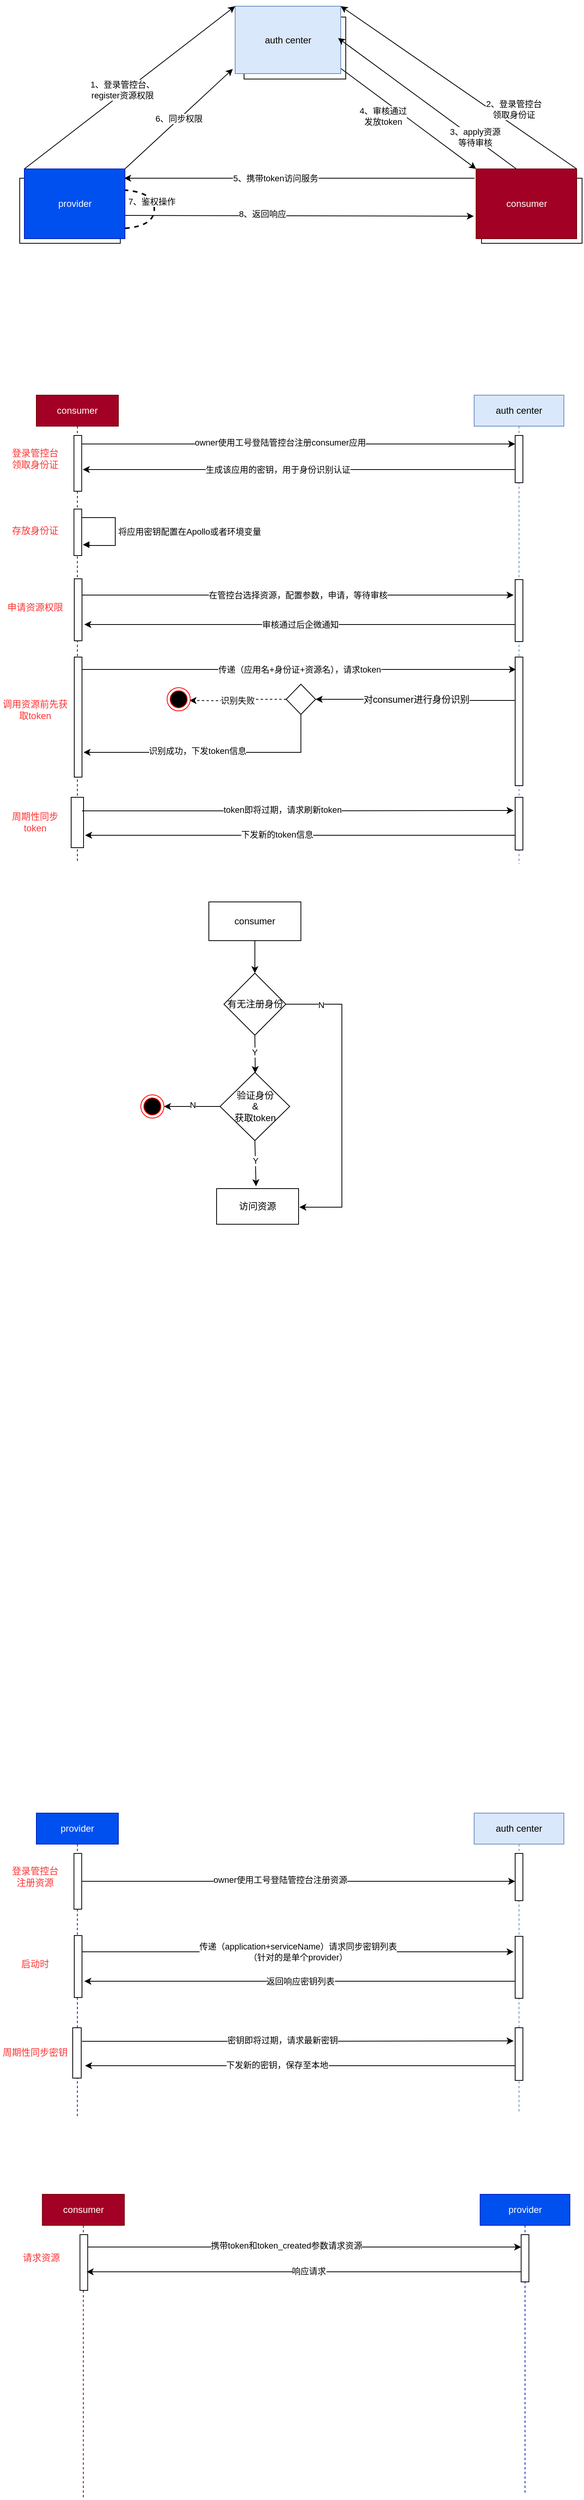 <mxfile version="15.2.1" type="github">
  <diagram id="C5RBs43oDa-KdzZeNtuy" name="Page-1">
    <mxGraphModel dx="1426" dy="-420" grid="0" gridSize="10" guides="1" tooltips="1" connect="1" arrows="1" fold="1" page="1" pageScale="1" pageWidth="827" pageHeight="1169" math="0" shadow="0">
      <root>
        <mxCell id="WIyWlLk6GJQsqaUBKTNV-0" />
        <mxCell id="WIyWlLk6GJQsqaUBKTNV-1" parent="WIyWlLk6GJQsqaUBKTNV-0" />
        <mxCell id="JHoGeUMgcDAlhT3e80eg-0" value="auth center" style="shape=umlLifeline;perimeter=lifelinePerimeter;whiteSpace=wrap;html=1;container=1;collapsible=0;recursiveResize=0;outlineConnect=0;fillColor=#dae8fc;strokeColor=#6c8ebf;" vertex="1" parent="WIyWlLk6GJQsqaUBKTNV-1">
          <mxGeometry x="649" y="1710" width="116" height="605" as="geometry" />
        </mxCell>
        <mxCell id="JHoGeUMgcDAlhT3e80eg-33" value="" style="html=1;points=[];perimeter=orthogonalPerimeter;" vertex="1" parent="JHoGeUMgcDAlhT3e80eg-0">
          <mxGeometry x="53" y="338" width="10" height="166" as="geometry" />
        </mxCell>
        <mxCell id="JHoGeUMgcDAlhT3e80eg-51" value="" style="html=1;points=[];perimeter=orthogonalPerimeter;strokeColor=#000000;fillColor=#FFFFFF;" vertex="1" parent="JHoGeUMgcDAlhT3e80eg-0">
          <mxGeometry x="53" y="519" width="10" height="68" as="geometry" />
        </mxCell>
        <mxCell id="JHoGeUMgcDAlhT3e80eg-97" value="" style="html=1;points=[];perimeter=orthogonalPerimeter;strokeColor=#000000;fillColor=#FFFFFF;" vertex="1" parent="JHoGeUMgcDAlhT3e80eg-0">
          <mxGeometry x="53" y="238" width="10" height="80" as="geometry" />
        </mxCell>
        <mxCell id="JHoGeUMgcDAlhT3e80eg-1" value="consumer" style="shape=umlLifeline;perimeter=lifelinePerimeter;whiteSpace=wrap;html=1;container=1;collapsible=0;recursiveResize=0;outlineConnect=0;fillColor=#a20025;strokeColor=#6F0000;fontColor=#ffffff;" vertex="1" parent="WIyWlLk6GJQsqaUBKTNV-1">
          <mxGeometry x="83" y="1710" width="106" height="604" as="geometry" />
        </mxCell>
        <mxCell id="JHoGeUMgcDAlhT3e80eg-17" value="" style="html=1;points=[];perimeter=orthogonalPerimeter;" vertex="1" parent="JHoGeUMgcDAlhT3e80eg-1">
          <mxGeometry x="48.62" y="52" width="10" height="72" as="geometry" />
        </mxCell>
        <mxCell id="JHoGeUMgcDAlhT3e80eg-32" value="" style="html=1;points=[];perimeter=orthogonalPerimeter;" vertex="1" parent="JHoGeUMgcDAlhT3e80eg-1">
          <mxGeometry x="49" y="338" width="10" height="155" as="geometry" />
        </mxCell>
        <mxCell id="JHoGeUMgcDAlhT3e80eg-50" value="" style="html=1;points=[];perimeter=orthogonalPerimeter;strokeColor=#000000;fillColor=#FFFFFF;" vertex="1" parent="JHoGeUMgcDAlhT3e80eg-1">
          <mxGeometry x="45" y="519" width="16" height="65" as="geometry" />
        </mxCell>
        <mxCell id="JHoGeUMgcDAlhT3e80eg-96" value="" style="html=1;points=[];perimeter=orthogonalPerimeter;strokeColor=#000000;fillColor=#FFFFFF;" vertex="1" parent="JHoGeUMgcDAlhT3e80eg-1">
          <mxGeometry x="49" y="237" width="10" height="80" as="geometry" />
        </mxCell>
        <mxCell id="JHoGeUMgcDAlhT3e80eg-100" value="登录管控台&lt;br&gt;领取身份证" style="text;html=1;strokeColor=none;fillColor=none;align=center;verticalAlign=middle;whiteSpace=wrap;rounded=0;fontColor=#FF3333;" vertex="1" parent="JHoGeUMgcDAlhT3e80eg-1">
          <mxGeometry x="-47" y="64" width="91" height="36" as="geometry" />
        </mxCell>
        <mxCell id="JHoGeUMgcDAlhT3e80eg-22" style="edgeStyle=orthogonalEdgeStyle;rounded=0;orthogonalLoop=1;jettySize=auto;html=1;entryX=1.138;entryY=0.504;entryDx=0;entryDy=0;entryPerimeter=0;" edge="1" parent="WIyWlLk6GJQsqaUBKTNV-1">
          <mxGeometry relative="1" as="geometry">
            <mxPoint x="702" y="1805.976" as="sourcePoint" />
            <mxPoint x="143" y="1805.976" as="targetPoint" />
          </mxGeometry>
        </mxCell>
        <mxCell id="JHoGeUMgcDAlhT3e80eg-24" value="生成该应用的密钥，用于身份识别认证" style="edgeLabel;html=1;align=center;verticalAlign=middle;resizable=0;points=[];" vertex="1" connectable="0" parent="JHoGeUMgcDAlhT3e80eg-22">
          <mxGeometry x="0.374" relative="1" as="geometry">
            <mxPoint x="77" as="offset" />
          </mxGeometry>
        </mxCell>
        <mxCell id="JHoGeUMgcDAlhT3e80eg-18" value="" style="html=1;points=[];perimeter=orthogonalPerimeter;" vertex="1" parent="WIyWlLk6GJQsqaUBKTNV-1">
          <mxGeometry x="702" y="1762" width="10" height="61" as="geometry" />
        </mxCell>
        <mxCell id="JHoGeUMgcDAlhT3e80eg-19" style="edgeStyle=orthogonalEdgeStyle;rounded=0;orthogonalLoop=1;jettySize=auto;html=1;" edge="1" parent="WIyWlLk6GJQsqaUBKTNV-1">
          <mxGeometry relative="1" as="geometry">
            <mxPoint x="141.62" y="1773" as="sourcePoint" />
            <mxPoint x="702" y="1773" as="targetPoint" />
            <Array as="points">
              <mxPoint x="616" y="1773" />
              <mxPoint x="616" y="1773" />
            </Array>
          </mxGeometry>
        </mxCell>
        <mxCell id="JHoGeUMgcDAlhT3e80eg-20" value="owner使用工号登陆管控台注册consumer应用" style="edgeLabel;html=1;align=center;verticalAlign=middle;resizable=0;points=[];" vertex="1" connectable="0" parent="JHoGeUMgcDAlhT3e80eg-19">
          <mxGeometry x="-0.432" y="1" relative="1" as="geometry">
            <mxPoint x="97" y="-1" as="offset" />
          </mxGeometry>
        </mxCell>
        <mxCell id="JHoGeUMgcDAlhT3e80eg-27" value="" style="html=1;points=[];perimeter=orthogonalPerimeter;" vertex="1" parent="WIyWlLk6GJQsqaUBKTNV-1">
          <mxGeometry x="131.62" y="1857" width="10" height="60" as="geometry" />
        </mxCell>
        <mxCell id="JHoGeUMgcDAlhT3e80eg-31" value="将应用密钥配置在Apollo或者环境变量" style="edgeStyle=orthogonalEdgeStyle;html=1;align=left;spacingLeft=2;endArrow=block;rounded=0;entryX=1.138;entryY=0.767;entryDx=0;entryDy=0;entryPerimeter=0;" edge="1" target="JHoGeUMgcDAlhT3e80eg-27" parent="WIyWlLk6GJQsqaUBKTNV-1">
          <mxGeometry relative="1" as="geometry">
            <mxPoint x="141.62" y="1868" as="sourcePoint" />
            <Array as="points">
              <mxPoint x="185" y="1868" />
              <mxPoint x="185" y="1904" />
              <mxPoint x="147" y="1904" />
              <mxPoint x="147" y="1903" />
            </Array>
            <mxPoint x="147" y="1904" as="targetPoint" />
          </mxGeometry>
        </mxCell>
        <mxCell id="JHoGeUMgcDAlhT3e80eg-34" value="传递（应用名+身份证+资源名），请求token" style="edgeStyle=orthogonalEdgeStyle;rounded=0;orthogonalLoop=1;jettySize=auto;html=1;entryX=0.1;entryY=0.5;entryDx=0;entryDy=0;entryPerimeter=0;" edge="1" parent="WIyWlLk6GJQsqaUBKTNV-1">
          <mxGeometry relative="1" as="geometry">
            <mxPoint x="142" y="2064" as="sourcePoint" />
            <mxPoint x="703" y="2064" as="targetPoint" />
          </mxGeometry>
        </mxCell>
        <mxCell id="JHoGeUMgcDAlhT3e80eg-41" style="edgeStyle=orthogonalEdgeStyle;rounded=0;orthogonalLoop=1;jettySize=auto;html=1;endSize=6;strokeColor=#000000;dashed=1;" edge="1" parent="WIyWlLk6GJQsqaUBKTNV-1" source="JHoGeUMgcDAlhT3e80eg-37">
          <mxGeometry relative="1" as="geometry">
            <mxPoint x="281" y="2104" as="targetPoint" />
          </mxGeometry>
        </mxCell>
        <mxCell id="JHoGeUMgcDAlhT3e80eg-42" value="识别失败" style="edgeLabel;html=1;align=center;verticalAlign=middle;resizable=0;points=[];" vertex="1" connectable="0" parent="JHoGeUMgcDAlhT3e80eg-41">
          <mxGeometry x="-0.009" y="-1" relative="1" as="geometry">
            <mxPoint as="offset" />
          </mxGeometry>
        </mxCell>
        <mxCell id="JHoGeUMgcDAlhT3e80eg-48" style="edgeStyle=orthogonalEdgeStyle;rounded=0;orthogonalLoop=1;jettySize=auto;html=1;startArrow=none;startFill=0;endSize=6;strokeColor=#000000;" edge="1" parent="WIyWlLk6GJQsqaUBKTNV-1" source="JHoGeUMgcDAlhT3e80eg-37">
          <mxGeometry relative="1" as="geometry">
            <mxPoint x="144" y="2171" as="targetPoint" />
            <Array as="points">
              <mxPoint x="425" y="2171" />
            </Array>
          </mxGeometry>
        </mxCell>
        <mxCell id="JHoGeUMgcDAlhT3e80eg-49" value="识别成功，下发token信息" style="edgeLabel;html=1;align=center;verticalAlign=middle;resizable=0;points=[];" vertex="1" connectable="0" parent="JHoGeUMgcDAlhT3e80eg-48">
          <mxGeometry x="0.278" y="-1" relative="1" as="geometry">
            <mxPoint x="28" y="-1" as="offset" />
          </mxGeometry>
        </mxCell>
        <mxCell id="JHoGeUMgcDAlhT3e80eg-37" value="" style="rhombus;whiteSpace=wrap;html=1;fillColor=#FFFFFF;strokeColor=#000000;" vertex="1" parent="WIyWlLk6GJQsqaUBKTNV-1">
          <mxGeometry x="406" y="2083" width="38" height="39" as="geometry" />
        </mxCell>
        <mxCell id="JHoGeUMgcDAlhT3e80eg-40" value="&lt;span style=&quot;font-size: 12px ; background-color: rgb(248 , 249 , 250)&quot;&gt;对consumer进行身份识别&lt;/span&gt;" style="edgeStyle=orthogonalEdgeStyle;rounded=0;orthogonalLoop=1;jettySize=auto;html=1;entryX=1;entryY=0.5;entryDx=0;entryDy=0;strokeColor=#000000;endSize=6;" edge="1" parent="WIyWlLk6GJQsqaUBKTNV-1" source="JHoGeUMgcDAlhT3e80eg-33" target="JHoGeUMgcDAlhT3e80eg-37">
          <mxGeometry relative="1" as="geometry">
            <Array as="points">
              <mxPoint x="621" y="2104" />
            </Array>
          </mxGeometry>
        </mxCell>
        <mxCell id="JHoGeUMgcDAlhT3e80eg-47" value="" style="ellipse;html=1;shape=endState;fillColor=#000000;strokeColor=#ff0000;" vertex="1" parent="WIyWlLk6GJQsqaUBKTNV-1">
          <mxGeometry x="252" y="2087.5" width="30" height="30" as="geometry" />
        </mxCell>
        <mxCell id="JHoGeUMgcDAlhT3e80eg-52" style="edgeStyle=orthogonalEdgeStyle;rounded=0;orthogonalLoop=1;jettySize=auto;html=1;entryX=-0.2;entryY=0.4;entryDx=0;entryDy=0;entryPerimeter=0;startArrow=none;startFill=0;endSize=6;strokeColor=#000000;" edge="1" parent="WIyWlLk6GJQsqaUBKTNV-1">
          <mxGeometry relative="1" as="geometry">
            <mxPoint x="142" y="2246.5" as="sourcePoint" />
            <mxPoint x="700" y="2246" as="targetPoint" />
            <Array as="points">
              <mxPoint x="421" y="2246" />
            </Array>
          </mxGeometry>
        </mxCell>
        <mxCell id="JHoGeUMgcDAlhT3e80eg-53" value="token即将过期，请求刷新token" style="edgeLabel;html=1;align=center;verticalAlign=middle;resizable=0;points=[];" vertex="1" connectable="0" parent="JHoGeUMgcDAlhT3e80eg-52">
          <mxGeometry x="-0.072" y="3" relative="1" as="geometry">
            <mxPoint y="1" as="offset" />
          </mxGeometry>
        </mxCell>
        <mxCell id="JHoGeUMgcDAlhT3e80eg-56" style="edgeStyle=orthogonalEdgeStyle;rounded=0;orthogonalLoop=1;jettySize=auto;html=1;startArrow=none;startFill=0;endSize=6;strokeColor=#000000;" edge="1" parent="WIyWlLk6GJQsqaUBKTNV-1" source="JHoGeUMgcDAlhT3e80eg-51">
          <mxGeometry relative="1" as="geometry">
            <mxPoint x="146" y="2278" as="targetPoint" />
            <Array as="points">
              <mxPoint x="528" y="2278" />
              <mxPoint x="528" y="2278" />
            </Array>
          </mxGeometry>
        </mxCell>
        <mxCell id="JHoGeUMgcDAlhT3e80eg-57" value="下发新的token信息" style="edgeLabel;html=1;align=center;verticalAlign=middle;resizable=0;points=[];" vertex="1" connectable="0" parent="JHoGeUMgcDAlhT3e80eg-56">
          <mxGeometry x="0.109" y="-1" relative="1" as="geometry">
            <mxPoint as="offset" />
          </mxGeometry>
        </mxCell>
        <mxCell id="JHoGeUMgcDAlhT3e80eg-58" value="" style="rounded=0;whiteSpace=wrap;html=1;fillColor=#FFFFFF;" vertex="1" parent="WIyWlLk6GJQsqaUBKTNV-1">
          <mxGeometry x="351.5" y="1222" width="131.5" height="80" as="geometry" />
        </mxCell>
        <mxCell id="JHoGeUMgcDAlhT3e80eg-59" value="" style="rounded=0;whiteSpace=wrap;html=1;fillColor=#FFFFFF;" vertex="1" parent="WIyWlLk6GJQsqaUBKTNV-1">
          <mxGeometry x="61.5" y="1430" width="130" height="84" as="geometry" />
        </mxCell>
        <mxCell id="JHoGeUMgcDAlhT3e80eg-60" value="" style="rounded=0;whiteSpace=wrap;html=1;fillColor=#FFFFFF;" vertex="1" parent="WIyWlLk6GJQsqaUBKTNV-1">
          <mxGeometry x="658.5" y="1430" width="130" height="84" as="geometry" />
        </mxCell>
        <mxCell id="JHoGeUMgcDAlhT3e80eg-61" style="edgeStyle=none;rounded=0;orthogonalLoop=1;jettySize=auto;html=1;entryX=0;entryY=0;entryDx=0;entryDy=0;" edge="1" parent="WIyWlLk6GJQsqaUBKTNV-1" target="JHoGeUMgcDAlhT3e80eg-72">
          <mxGeometry relative="1" as="geometry">
            <mxPoint x="450.5" y="1269" as="sourcePoint" />
          </mxGeometry>
        </mxCell>
        <mxCell id="JHoGeUMgcDAlhT3e80eg-62" value="4、审核通过&lt;br&gt;发放token" style="edgeLabel;html=1;align=center;verticalAlign=middle;resizable=0;points=[];" vertex="1" connectable="0" parent="JHoGeUMgcDAlhT3e80eg-61">
          <mxGeometry x="0.027" relative="1" as="geometry">
            <mxPoint x="-23" y="4" as="offset" />
          </mxGeometry>
        </mxCell>
        <mxCell id="JHoGeUMgcDAlhT3e80eg-63" value="auth center" style="rounded=0;whiteSpace=wrap;html=1;fillColor=#dae8fc;strokeColor=#6c8ebf;" vertex="1" parent="WIyWlLk6GJQsqaUBKTNV-1">
          <mxGeometry x="340" y="1208" width="136.5" height="87" as="geometry" />
        </mxCell>
        <mxCell id="JHoGeUMgcDAlhT3e80eg-69" value="2、登录管控台&lt;br&gt;领取身份证" style="edgeStyle=none;rounded=0;orthogonalLoop=1;jettySize=auto;html=1;exitX=1;exitY=0;exitDx=0;exitDy=0;entryX=1;entryY=0;entryDx=0;entryDy=0;" edge="1" parent="WIyWlLk6GJQsqaUBKTNV-1" source="JHoGeUMgcDAlhT3e80eg-72" target="JHoGeUMgcDAlhT3e80eg-63">
          <mxGeometry x="-0.402" y="-17" relative="1" as="geometry">
            <mxPoint x="461" y="1212" as="targetPoint" />
            <mxPoint as="offset" />
          </mxGeometry>
        </mxCell>
        <mxCell id="JHoGeUMgcDAlhT3e80eg-70" style="edgeStyle=none;rounded=0;orthogonalLoop=1;jettySize=auto;html=1;entryX=0.992;entryY=0.133;entryDx=0;entryDy=0;entryPerimeter=0;" edge="1" parent="WIyWlLk6GJQsqaUBKTNV-1" target="JHoGeUMgcDAlhT3e80eg-80">
          <mxGeometry relative="1" as="geometry">
            <mxPoint x="649.5" y="1430" as="sourcePoint" />
            <mxPoint x="203.5" y="1427" as="targetPoint" />
          </mxGeometry>
        </mxCell>
        <mxCell id="JHoGeUMgcDAlhT3e80eg-71" value="5、携带token访问服务" style="edgeLabel;html=1;align=center;verticalAlign=middle;resizable=0;points=[];" vertex="1" connectable="0" parent="JHoGeUMgcDAlhT3e80eg-70">
          <mxGeometry x="0.14" relative="1" as="geometry">
            <mxPoint as="offset" />
          </mxGeometry>
        </mxCell>
        <mxCell id="JHoGeUMgcDAlhT3e80eg-86" style="edgeStyle=none;rounded=0;orthogonalLoop=1;jettySize=auto;html=1;entryX=1.023;entryY=0.338;entryDx=0;entryDy=0;entryPerimeter=0;startArrow=none;startFill=0;endSize=6;strokeColor=#000000;exitX=0.5;exitY=0;exitDx=0;exitDy=0;" edge="1" parent="WIyWlLk6GJQsqaUBKTNV-1">
          <mxGeometry relative="1" as="geometry">
            <mxPoint x="703.5" y="1418" as="sourcePoint" />
            <mxPoint x="473.024" y="1249.04" as="targetPoint" />
          </mxGeometry>
        </mxCell>
        <mxCell id="JHoGeUMgcDAlhT3e80eg-87" value="3、apply资源&lt;br&gt;等待审核" style="edgeLabel;html=1;align=center;verticalAlign=middle;resizable=0;points=[];" vertex="1" connectable="0" parent="JHoGeUMgcDAlhT3e80eg-86">
          <mxGeometry x="0.09" y="1" relative="1" as="geometry">
            <mxPoint x="72" y="50" as="offset" />
          </mxGeometry>
        </mxCell>
        <mxCell id="JHoGeUMgcDAlhT3e80eg-72" value="consumer" style="rounded=0;whiteSpace=wrap;html=1;fillColor=#a20025;strokeColor=#6F0000;fontColor=#ffffff;" vertex="1" parent="WIyWlLk6GJQsqaUBKTNV-1">
          <mxGeometry x="651.5" y="1418" width="130" height="90" as="geometry" />
        </mxCell>
        <mxCell id="JHoGeUMgcDAlhT3e80eg-73" style="edgeStyle=none;rounded=0;orthogonalLoop=1;jettySize=auto;html=1;entryX=0;entryY=0;entryDx=0;entryDy=0;exitX=0;exitY=0;exitDx=0;exitDy=0;" edge="1" parent="WIyWlLk6GJQsqaUBKTNV-1" source="JHoGeUMgcDAlhT3e80eg-80" target="JHoGeUMgcDAlhT3e80eg-63">
          <mxGeometry relative="1" as="geometry">
            <mxPoint x="283.5" y="1214" as="targetPoint" />
          </mxGeometry>
        </mxCell>
        <mxCell id="JHoGeUMgcDAlhT3e80eg-74" value="1、登录管控台、&lt;br&gt;register资源权限" style="edgeLabel;html=1;align=center;verticalAlign=middle;resizable=0;points=[];" vertex="1" connectable="0" parent="JHoGeUMgcDAlhT3e80eg-73">
          <mxGeometry x="-0.053" y="4" relative="1" as="geometry">
            <mxPoint as="offset" />
          </mxGeometry>
        </mxCell>
        <mxCell id="JHoGeUMgcDAlhT3e80eg-75" value="6、同步权限" style="edgeStyle=none;rounded=0;orthogonalLoop=1;jettySize=auto;html=1;exitX=1;exitY=0;exitDx=0;exitDy=0;entryX=-0.022;entryY=0.931;entryDx=0;entryDy=0;entryPerimeter=0;" edge="1" parent="WIyWlLk6GJQsqaUBKTNV-1" source="JHoGeUMgcDAlhT3e80eg-80" target="JHoGeUMgcDAlhT3e80eg-63">
          <mxGeometry relative="1" as="geometry" />
        </mxCell>
        <mxCell id="JHoGeUMgcDAlhT3e80eg-76" style="edgeStyle=none;rounded=0;orthogonalLoop=1;jettySize=auto;html=1;exitX=1;exitY=0.667;exitDx=0;exitDy=0;exitPerimeter=0;" edge="1" parent="WIyWlLk6GJQsqaUBKTNV-1" source="JHoGeUMgcDAlhT3e80eg-80">
          <mxGeometry relative="1" as="geometry">
            <mxPoint x="203.5" y="1478.5" as="sourcePoint" />
            <mxPoint x="648.5" y="1479" as="targetPoint" />
          </mxGeometry>
        </mxCell>
        <mxCell id="JHoGeUMgcDAlhT3e80eg-77" value="8、返回响应" style="edgeLabel;html=1;align=center;verticalAlign=middle;resizable=0;points=[];" vertex="1" connectable="0" parent="JHoGeUMgcDAlhT3e80eg-76">
          <mxGeometry x="-0.215" y="3" relative="1" as="geometry">
            <mxPoint as="offset" />
          </mxGeometry>
        </mxCell>
        <mxCell id="JHoGeUMgcDAlhT3e80eg-78" value="" style="endArrow=none;dashed=1;html=1;strokeWidth=2;edgeStyle=orthogonalEdgeStyle;curved=1;" edge="1" parent="WIyWlLk6GJQsqaUBKTNV-1">
          <mxGeometry width="50" height="50" relative="1" as="geometry">
            <mxPoint x="185.5" y="1495" as="sourcePoint" />
            <mxPoint x="185.5" y="1445" as="targetPoint" />
            <Array as="points">
              <mxPoint x="235.5" y="1495" />
              <mxPoint x="235.5" y="1445" />
            </Array>
          </mxGeometry>
        </mxCell>
        <mxCell id="JHoGeUMgcDAlhT3e80eg-79" value="7、鉴权操作" style="edgeLabel;html=1;align=center;verticalAlign=middle;resizable=0;points=[];" vertex="1" connectable="0" parent="JHoGeUMgcDAlhT3e80eg-78">
          <mxGeometry x="0.133" y="4" relative="1" as="geometry">
            <mxPoint as="offset" />
          </mxGeometry>
        </mxCell>
        <mxCell id="JHoGeUMgcDAlhT3e80eg-80" value="provider" style="rounded=0;whiteSpace=wrap;html=1;fillColor=#0050ef;strokeColor=#001DBC;fontColor=#ffffff;" vertex="1" parent="WIyWlLk6GJQsqaUBKTNV-1">
          <mxGeometry x="67.5" y="1418" width="130" height="90" as="geometry" />
        </mxCell>
        <mxCell id="JHoGeUMgcDAlhT3e80eg-98" value="在管控台选择资源，配置参数，申请，等待审核" style="edgeStyle=none;rounded=0;orthogonalLoop=1;jettySize=auto;html=1;startArrow=none;startFill=0;endSize=6;strokeColor=#000000;" edge="1" parent="WIyWlLk6GJQsqaUBKTNV-1">
          <mxGeometry relative="1" as="geometry">
            <mxPoint x="142" y="1968" as="sourcePoint" />
            <mxPoint x="700" y="1968" as="targetPoint" />
          </mxGeometry>
        </mxCell>
        <mxCell id="JHoGeUMgcDAlhT3e80eg-99" value="审核通过后企微通知" style="edgeStyle=none;rounded=0;orthogonalLoop=1;jettySize=auto;html=1;startArrow=none;startFill=0;endSize=6;strokeColor=#000000;" edge="1" parent="WIyWlLk6GJQsqaUBKTNV-1">
          <mxGeometry relative="1" as="geometry">
            <mxPoint x="702" y="2006" as="sourcePoint" />
            <mxPoint x="145" y="2006" as="targetPoint" />
          </mxGeometry>
        </mxCell>
        <mxCell id="JHoGeUMgcDAlhT3e80eg-101" value="存放身份证" style="text;html=1;strokeColor=none;fillColor=none;align=center;verticalAlign=middle;whiteSpace=wrap;rounded=0;fontColor=#FF3333;" vertex="1" parent="WIyWlLk6GJQsqaUBKTNV-1">
          <mxGeometry x="36" y="1867" width="91" height="36" as="geometry" />
        </mxCell>
        <mxCell id="JHoGeUMgcDAlhT3e80eg-102" value="申请资源权限" style="text;html=1;strokeColor=none;fillColor=none;align=center;verticalAlign=middle;whiteSpace=wrap;rounded=0;fontColor=#FF3333;" vertex="1" parent="WIyWlLk6GJQsqaUBKTNV-1">
          <mxGeometry x="36" y="1966" width="91" height="36" as="geometry" />
        </mxCell>
        <mxCell id="JHoGeUMgcDAlhT3e80eg-103" value="调用资源前先获取token" style="text;html=1;strokeColor=none;fillColor=none;align=center;verticalAlign=middle;whiteSpace=wrap;rounded=0;fontColor=#FF3333;" vertex="1" parent="WIyWlLk6GJQsqaUBKTNV-1">
          <mxGeometry x="36" y="2098" width="91" height="36" as="geometry" />
        </mxCell>
        <mxCell id="JHoGeUMgcDAlhT3e80eg-104" value="周期性同步token" style="text;html=1;strokeColor=none;fillColor=none;align=center;verticalAlign=middle;whiteSpace=wrap;rounded=0;fontColor=#FF3333;" vertex="1" parent="WIyWlLk6GJQsqaUBKTNV-1">
          <mxGeometry x="36" y="2243" width="91" height="36" as="geometry" />
        </mxCell>
        <mxCell id="JHoGeUMgcDAlhT3e80eg-116" value="auth center" style="shape=umlLifeline;perimeter=lifelinePerimeter;whiteSpace=wrap;html=1;container=1;collapsible=0;recursiveResize=0;outlineConnect=0;fillColor=#dae8fc;strokeColor=#6c8ebf;" vertex="1" parent="WIyWlLk6GJQsqaUBKTNV-1">
          <mxGeometry x="649" y="3540" width="116" height="385" as="geometry" />
        </mxCell>
        <mxCell id="JHoGeUMgcDAlhT3e80eg-118" value="" style="html=1;points=[];perimeter=orthogonalPerimeter;strokeColor=#000000;fillColor=#FFFFFF;" vertex="1" parent="JHoGeUMgcDAlhT3e80eg-116">
          <mxGeometry x="53" y="277" width="10" height="68" as="geometry" />
        </mxCell>
        <mxCell id="JHoGeUMgcDAlhT3e80eg-119" value="" style="html=1;points=[];perimeter=orthogonalPerimeter;strokeColor=#000000;fillColor=#FFFFFF;" vertex="1" parent="JHoGeUMgcDAlhT3e80eg-116">
          <mxGeometry x="53" y="159" width="10" height="80" as="geometry" />
        </mxCell>
        <mxCell id="JHoGeUMgcDAlhT3e80eg-120" value="provider" style="shape=umlLifeline;perimeter=lifelinePerimeter;whiteSpace=wrap;html=1;container=1;collapsible=0;recursiveResize=0;outlineConnect=0;fillColor=#0050ef;strokeColor=#001DBC;fontColor=#ffffff;" vertex="1" parent="WIyWlLk6GJQsqaUBKTNV-1">
          <mxGeometry x="83" y="3540" width="106" height="393" as="geometry" />
        </mxCell>
        <mxCell id="JHoGeUMgcDAlhT3e80eg-121" value="" style="html=1;points=[];perimeter=orthogonalPerimeter;" vertex="1" parent="JHoGeUMgcDAlhT3e80eg-120">
          <mxGeometry x="48.62" y="52" width="10" height="72" as="geometry" />
        </mxCell>
        <mxCell id="JHoGeUMgcDAlhT3e80eg-123" value="" style="html=1;points=[];perimeter=orthogonalPerimeter;strokeColor=#000000;fillColor=#FFFFFF;" vertex="1" parent="JHoGeUMgcDAlhT3e80eg-120">
          <mxGeometry x="47" y="277" width="11" height="65" as="geometry" />
        </mxCell>
        <mxCell id="JHoGeUMgcDAlhT3e80eg-124" value="" style="html=1;points=[];perimeter=orthogonalPerimeter;strokeColor=#000000;fillColor=#FFFFFF;" vertex="1" parent="JHoGeUMgcDAlhT3e80eg-120">
          <mxGeometry x="49" y="158" width="10" height="80" as="geometry" />
        </mxCell>
        <mxCell id="JHoGeUMgcDAlhT3e80eg-125" value="登录管控台&lt;br&gt;注册资源" style="text;html=1;strokeColor=none;fillColor=none;align=center;verticalAlign=middle;whiteSpace=wrap;rounded=0;fontColor=#FF3333;" vertex="1" parent="JHoGeUMgcDAlhT3e80eg-120">
          <mxGeometry x="-47" y="64" width="91" height="36" as="geometry" />
        </mxCell>
        <mxCell id="JHoGeUMgcDAlhT3e80eg-128" value="" style="html=1;points=[];perimeter=orthogonalPerimeter;" vertex="1" parent="WIyWlLk6GJQsqaUBKTNV-1">
          <mxGeometry x="702" y="3592" width="10" height="61" as="geometry" />
        </mxCell>
        <mxCell id="JHoGeUMgcDAlhT3e80eg-129" style="edgeStyle=orthogonalEdgeStyle;rounded=0;orthogonalLoop=1;jettySize=auto;html=1;" edge="1" parent="WIyWlLk6GJQsqaUBKTNV-1">
          <mxGeometry relative="1" as="geometry">
            <mxPoint x="141.62" y="3628" as="sourcePoint" />
            <mxPoint x="702" y="3628" as="targetPoint" />
            <Array as="points">
              <mxPoint x="616" y="3628" />
              <mxPoint x="616" y="3628" />
            </Array>
          </mxGeometry>
        </mxCell>
        <mxCell id="JHoGeUMgcDAlhT3e80eg-130" value="owner使用工号登陆管控台注册资源" style="edgeLabel;html=1;align=center;verticalAlign=middle;resizable=0;points=[];" vertex="1" connectable="0" parent="JHoGeUMgcDAlhT3e80eg-129">
          <mxGeometry x="-0.432" y="1" relative="1" as="geometry">
            <mxPoint x="97" y="-1" as="offset" />
          </mxGeometry>
        </mxCell>
        <mxCell id="JHoGeUMgcDAlhT3e80eg-141" style="edgeStyle=orthogonalEdgeStyle;rounded=0;orthogonalLoop=1;jettySize=auto;html=1;entryX=-0.2;entryY=0.4;entryDx=0;entryDy=0;entryPerimeter=0;startArrow=none;startFill=0;endSize=6;strokeColor=#000000;" edge="1" parent="WIyWlLk6GJQsqaUBKTNV-1">
          <mxGeometry relative="1" as="geometry">
            <mxPoint x="142" y="3834.5" as="sourcePoint" />
            <mxPoint x="700" y="3834" as="targetPoint" />
            <Array as="points">
              <mxPoint x="421" y="3834" />
            </Array>
          </mxGeometry>
        </mxCell>
        <mxCell id="JHoGeUMgcDAlhT3e80eg-142" value="密钥即将过期，请求最新密钥" style="edgeLabel;html=1;align=center;verticalAlign=middle;resizable=0;points=[];" vertex="1" connectable="0" parent="JHoGeUMgcDAlhT3e80eg-141">
          <mxGeometry x="-0.072" y="3" relative="1" as="geometry">
            <mxPoint y="1" as="offset" />
          </mxGeometry>
        </mxCell>
        <mxCell id="JHoGeUMgcDAlhT3e80eg-143" style="edgeStyle=orthogonalEdgeStyle;rounded=0;orthogonalLoop=1;jettySize=auto;html=1;startArrow=none;startFill=0;endSize=6;strokeColor=#000000;" edge="1" parent="WIyWlLk6GJQsqaUBKTNV-1" source="JHoGeUMgcDAlhT3e80eg-118">
          <mxGeometry relative="1" as="geometry">
            <mxPoint x="146" y="3866" as="targetPoint" />
            <Array as="points">
              <mxPoint x="528" y="3866" />
              <mxPoint x="528" y="3866" />
            </Array>
          </mxGeometry>
        </mxCell>
        <mxCell id="JHoGeUMgcDAlhT3e80eg-144" value="下发新的密钥，保存至本地" style="edgeLabel;html=1;align=center;verticalAlign=middle;resizable=0;points=[];" vertex="1" connectable="0" parent="JHoGeUMgcDAlhT3e80eg-143">
          <mxGeometry x="0.109" y="-1" relative="1" as="geometry">
            <mxPoint as="offset" />
          </mxGeometry>
        </mxCell>
        <mxCell id="JHoGeUMgcDAlhT3e80eg-145" value="传递（application+serviceName）请求同步密钥列表&lt;br&gt;（针对的是单个provider）" style="edgeStyle=none;rounded=0;orthogonalLoop=1;jettySize=auto;html=1;startArrow=none;startFill=0;endSize=6;strokeColor=#000000;" edge="1" parent="WIyWlLk6GJQsqaUBKTNV-1">
          <mxGeometry relative="1" as="geometry">
            <mxPoint x="142" y="3719" as="sourcePoint" />
            <mxPoint x="700" y="3719" as="targetPoint" />
          </mxGeometry>
        </mxCell>
        <mxCell id="JHoGeUMgcDAlhT3e80eg-146" value="返回响应密钥列表" style="edgeStyle=none;rounded=0;orthogonalLoop=1;jettySize=auto;html=1;startArrow=none;startFill=0;endSize=6;strokeColor=#000000;" edge="1" parent="WIyWlLk6GJQsqaUBKTNV-1">
          <mxGeometry relative="1" as="geometry">
            <mxPoint x="702" y="3757" as="sourcePoint" />
            <mxPoint x="145" y="3757" as="targetPoint" />
          </mxGeometry>
        </mxCell>
        <mxCell id="JHoGeUMgcDAlhT3e80eg-148" value="启动时" style="text;html=1;strokeColor=none;fillColor=none;align=center;verticalAlign=middle;whiteSpace=wrap;rounded=0;fontColor=#FF3333;" vertex="1" parent="WIyWlLk6GJQsqaUBKTNV-1">
          <mxGeometry x="36" y="3717" width="91" height="36" as="geometry" />
        </mxCell>
        <mxCell id="JHoGeUMgcDAlhT3e80eg-150" value="周期性同步密钥" style="text;html=1;strokeColor=none;fillColor=none;align=center;verticalAlign=middle;whiteSpace=wrap;rounded=0;fontColor=#FF3333;" vertex="1" parent="WIyWlLk6GJQsqaUBKTNV-1">
          <mxGeometry x="36" y="3831" width="91" height="36" as="geometry" />
        </mxCell>
        <mxCell id="JHoGeUMgcDAlhT3e80eg-154" style="edgeStyle=none;rounded=0;orthogonalLoop=1;jettySize=auto;html=1;exitX=0.5;exitY=1;exitDx=0;exitDy=0;entryX=0.5;entryY=0;entryDx=0;entryDy=0;fontColor=#000000;startArrow=none;startFill=0;endSize=6;strokeColor=#000000;" edge="1" parent="WIyWlLk6GJQsqaUBKTNV-1" source="JHoGeUMgcDAlhT3e80eg-151" target="JHoGeUMgcDAlhT3e80eg-152">
          <mxGeometry relative="1" as="geometry" />
        </mxCell>
        <mxCell id="JHoGeUMgcDAlhT3e80eg-151" value="consumer" style="rounded=0;whiteSpace=wrap;html=1;fontColor=#000000;strokeColor=#000000;fillColor=#FFFFFF;" vertex="1" parent="WIyWlLk6GJQsqaUBKTNV-1">
          <mxGeometry x="306" y="2364" width="119" height="50" as="geometry" />
        </mxCell>
        <mxCell id="JHoGeUMgcDAlhT3e80eg-155" style="edgeStyle=none;rounded=0;orthogonalLoop=1;jettySize=auto;html=1;exitX=0.5;exitY=1;exitDx=0;exitDy=0;fontColor=#000000;startArrow=none;startFill=0;endSize=6;strokeColor=#000000;" edge="1" parent="WIyWlLk6GJQsqaUBKTNV-1" source="JHoGeUMgcDAlhT3e80eg-152">
          <mxGeometry relative="1" as="geometry">
            <mxPoint x="366" y="2585" as="targetPoint" />
          </mxGeometry>
        </mxCell>
        <mxCell id="JHoGeUMgcDAlhT3e80eg-163" value="Y" style="edgeLabel;html=1;align=center;verticalAlign=middle;resizable=0;points=[];fontColor=#000000;" vertex="1" connectable="0" parent="JHoGeUMgcDAlhT3e80eg-155">
          <mxGeometry x="-0.102" y="-1" relative="1" as="geometry">
            <mxPoint as="offset" />
          </mxGeometry>
        </mxCell>
        <mxCell id="JHoGeUMgcDAlhT3e80eg-162" style="edgeStyle=orthogonalEdgeStyle;rounded=0;orthogonalLoop=1;jettySize=auto;html=1;fontColor=#000000;startArrow=none;startFill=0;endSize=6;strokeColor=#000000;" edge="1" parent="WIyWlLk6GJQsqaUBKTNV-1" source="JHoGeUMgcDAlhT3e80eg-152">
          <mxGeometry relative="1" as="geometry">
            <mxPoint x="423" y="2758" as="targetPoint" />
            <Array as="points">
              <mxPoint x="478" y="2496" />
              <mxPoint x="478" y="2758" />
            </Array>
          </mxGeometry>
        </mxCell>
        <mxCell id="JHoGeUMgcDAlhT3e80eg-164" value="N" style="edgeLabel;html=1;align=center;verticalAlign=middle;resizable=0;points=[];fontColor=#000000;" vertex="1" connectable="0" parent="JHoGeUMgcDAlhT3e80eg-162">
          <mxGeometry x="-0.77" y="-1" relative="1" as="geometry">
            <mxPoint as="offset" />
          </mxGeometry>
        </mxCell>
        <mxCell id="JHoGeUMgcDAlhT3e80eg-152" value="有无注册身份" style="rhombus;whiteSpace=wrap;html=1;fontColor=#000000;strokeColor=#000000;fillColor=#FFFFFF;" vertex="1" parent="WIyWlLk6GJQsqaUBKTNV-1">
          <mxGeometry x="325.5" y="2456" width="80" height="80" as="geometry" />
        </mxCell>
        <mxCell id="JHoGeUMgcDAlhT3e80eg-160" style="edgeStyle=none;rounded=0;orthogonalLoop=1;jettySize=auto;html=1;exitX=0.5;exitY=1;exitDx=0;exitDy=0;fontColor=#000000;startArrow=none;startFill=0;endSize=6;strokeColor=#000000;" edge="1" parent="WIyWlLk6GJQsqaUBKTNV-1" source="JHoGeUMgcDAlhT3e80eg-157">
          <mxGeometry relative="1" as="geometry">
            <mxPoint x="367" y="2731" as="targetPoint" />
          </mxGeometry>
        </mxCell>
        <mxCell id="JHoGeUMgcDAlhT3e80eg-167" value="Y" style="edgeLabel;html=1;align=center;verticalAlign=middle;resizable=0;points=[];fontColor=#000000;" vertex="1" connectable="0" parent="JHoGeUMgcDAlhT3e80eg-160">
          <mxGeometry x="-0.135" relative="1" as="geometry">
            <mxPoint as="offset" />
          </mxGeometry>
        </mxCell>
        <mxCell id="JHoGeUMgcDAlhT3e80eg-169" style="edgeStyle=orthogonalEdgeStyle;rounded=0;orthogonalLoop=1;jettySize=auto;html=1;entryX=1;entryY=0.5;entryDx=0;entryDy=0;fontColor=#000000;startArrow=none;startFill=0;endSize=6;strokeColor=#000000;" edge="1" parent="WIyWlLk6GJQsqaUBKTNV-1" source="JHoGeUMgcDAlhT3e80eg-157" target="JHoGeUMgcDAlhT3e80eg-168">
          <mxGeometry relative="1" as="geometry" />
        </mxCell>
        <mxCell id="JHoGeUMgcDAlhT3e80eg-171" value="N" style="edgeLabel;html=1;align=center;verticalAlign=middle;resizable=0;points=[];fontColor=#000000;" vertex="1" connectable="0" parent="JHoGeUMgcDAlhT3e80eg-169">
          <mxGeometry x="-0.021" y="-2" relative="1" as="geometry">
            <mxPoint as="offset" />
          </mxGeometry>
        </mxCell>
        <mxCell id="JHoGeUMgcDAlhT3e80eg-157" value="验证身份&lt;br&gt;&amp;amp;&lt;br&gt;获取token" style="rhombus;whiteSpace=wrap;html=1;fontColor=#000000;strokeColor=#000000;fillColor=#FFFFFF;" vertex="1" parent="WIyWlLk6GJQsqaUBKTNV-1">
          <mxGeometry x="320.5" y="2584" width="90" height="88" as="geometry" />
        </mxCell>
        <mxCell id="JHoGeUMgcDAlhT3e80eg-168" value="" style="ellipse;html=1;shape=endState;fillColor=#000000;strokeColor=#ff0000;fontColor=#000000;" vertex="1" parent="WIyWlLk6GJQsqaUBKTNV-1">
          <mxGeometry x="218" y="2613" width="30" height="30" as="geometry" />
        </mxCell>
        <mxCell id="JHoGeUMgcDAlhT3e80eg-170" value="访问资源" style="rounded=0;whiteSpace=wrap;html=1;fontColor=#000000;strokeColor=#000000;fillColor=#FFFFFF;" vertex="1" parent="WIyWlLk6GJQsqaUBKTNV-1">
          <mxGeometry x="316" y="2734" width="106" height="46" as="geometry" />
        </mxCell>
        <mxCell id="JHoGeUMgcDAlhT3e80eg-172" value="provider" style="shape=umlLifeline;perimeter=lifelinePerimeter;whiteSpace=wrap;html=1;container=1;collapsible=0;recursiveResize=0;outlineConnect=0;fillColor=#0050ef;strokeColor=#001DBC;fontColor=#ffffff;" vertex="1" parent="WIyWlLk6GJQsqaUBKTNV-1">
          <mxGeometry x="656.75" y="4032" width="116" height="385" as="geometry" />
        </mxCell>
        <mxCell id="JHoGeUMgcDAlhT3e80eg-175" value="consumer" style="shape=umlLifeline;perimeter=lifelinePerimeter;whiteSpace=wrap;html=1;container=1;collapsible=0;recursiveResize=0;outlineConnect=0;fillColor=#a20025;strokeColor=#6F0000;fontColor=#ffffff;" vertex="1" parent="WIyWlLk6GJQsqaUBKTNV-1">
          <mxGeometry x="90.75" y="4032" width="106" height="393" as="geometry" />
        </mxCell>
        <mxCell id="JHoGeUMgcDAlhT3e80eg-176" value="" style="html=1;points=[];perimeter=orthogonalPerimeter;" vertex="1" parent="JHoGeUMgcDAlhT3e80eg-175">
          <mxGeometry x="48.62" y="52" width="10" height="72" as="geometry" />
        </mxCell>
        <mxCell id="JHoGeUMgcDAlhT3e80eg-179" value="请求资源" style="text;html=1;strokeColor=none;fillColor=none;align=center;verticalAlign=middle;whiteSpace=wrap;rounded=0;fontColor=#FF3333;" vertex="1" parent="JHoGeUMgcDAlhT3e80eg-175">
          <mxGeometry x="-47" y="64" width="91" height="36" as="geometry" />
        </mxCell>
        <mxCell id="JHoGeUMgcDAlhT3e80eg-191" style="edgeStyle=orthogonalEdgeStyle;rounded=0;orthogonalLoop=1;jettySize=auto;html=1;entryX=0.863;entryY=0.667;entryDx=0;entryDy=0;entryPerimeter=0;fontColor=#000000;startArrow=none;startFill=0;endSize=6;strokeColor=#000000;" edge="1" parent="WIyWlLk6GJQsqaUBKTNV-1" source="JHoGeUMgcDAlhT3e80eg-180" target="JHoGeUMgcDAlhT3e80eg-176">
          <mxGeometry relative="1" as="geometry">
            <Array as="points">
              <mxPoint x="588" y="4132" />
              <mxPoint x="588" y="4132" />
            </Array>
          </mxGeometry>
        </mxCell>
        <mxCell id="JHoGeUMgcDAlhT3e80eg-192" value="响应请求" style="edgeLabel;html=1;align=center;verticalAlign=middle;resizable=0;points=[];fontColor=#000000;" vertex="1" connectable="0" parent="JHoGeUMgcDAlhT3e80eg-191">
          <mxGeometry x="-0.022" y="-1" relative="1" as="geometry">
            <mxPoint as="offset" />
          </mxGeometry>
        </mxCell>
        <mxCell id="JHoGeUMgcDAlhT3e80eg-180" value="" style="html=1;points=[];perimeter=orthogonalPerimeter;" vertex="1" parent="WIyWlLk6GJQsqaUBKTNV-1">
          <mxGeometry x="709.75" y="4084" width="10" height="61" as="geometry" />
        </mxCell>
        <mxCell id="JHoGeUMgcDAlhT3e80eg-181" style="edgeStyle=orthogonalEdgeStyle;rounded=0;orthogonalLoop=1;jettySize=auto;html=1;" edge="1" parent="WIyWlLk6GJQsqaUBKTNV-1">
          <mxGeometry relative="1" as="geometry">
            <mxPoint x="149.37" y="4100" as="sourcePoint" />
            <mxPoint x="709.75" y="4100" as="targetPoint" />
            <Array as="points">
              <mxPoint x="623.75" y="4100" />
              <mxPoint x="623.75" y="4100" />
            </Array>
          </mxGeometry>
        </mxCell>
        <mxCell id="JHoGeUMgcDAlhT3e80eg-182" value="携带token和token_created参数请求资源" style="edgeLabel;html=1;align=center;verticalAlign=middle;resizable=0;points=[];" vertex="1" connectable="0" parent="JHoGeUMgcDAlhT3e80eg-181">
          <mxGeometry x="-0.432" y="1" relative="1" as="geometry">
            <mxPoint x="97" y="-1" as="offset" />
          </mxGeometry>
        </mxCell>
      </root>
    </mxGraphModel>
  </diagram>
</mxfile>
